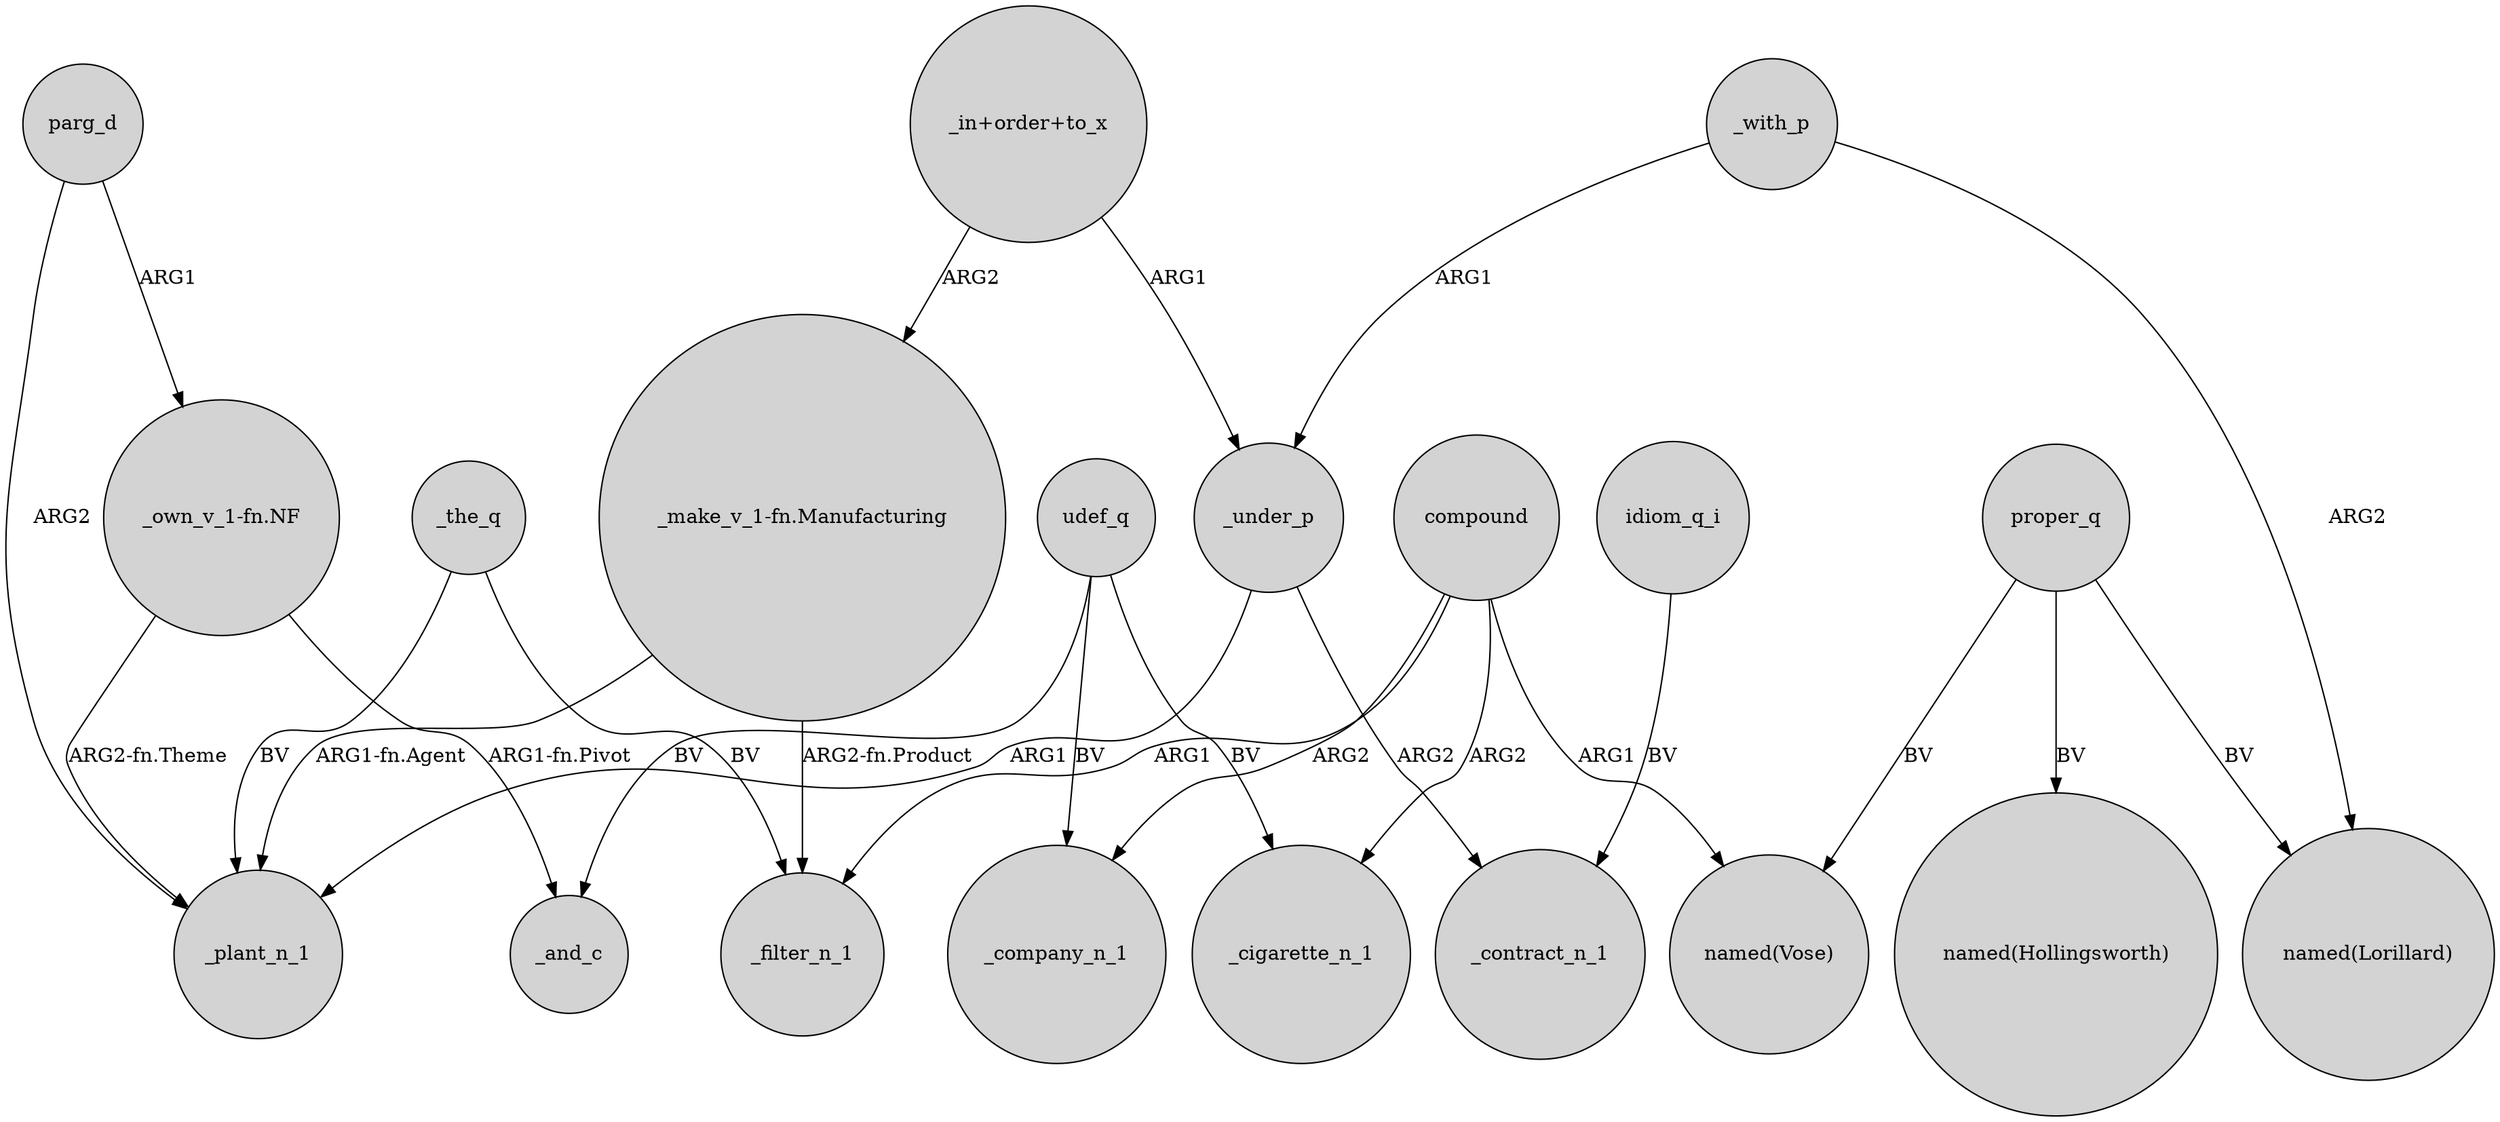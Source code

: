 digraph {
	node [shape=circle style=filled]
	"_own_v_1-fn.NF" -> _plant_n_1 [label="ARG2-fn.Theme"]
	_the_q -> _plant_n_1 [label=BV]
	compound -> _company_n_1 [label=ARG2]
	_under_p -> _contract_n_1 [label=ARG2]
	"_make_v_1-fn.Manufacturing" -> _plant_n_1 [label="ARG1-fn.Agent"]
	udef_q -> _cigarette_n_1 [label=BV]
	compound -> "named(Vose)" [label=ARG1]
	parg_d -> "_own_v_1-fn.NF" [label=ARG1]
	idiom_q_i -> _contract_n_1 [label=BV]
	_with_p -> "named(Lorillard)" [label=ARG2]
	"_make_v_1-fn.Manufacturing" -> _filter_n_1 [label="ARG2-fn.Product"]
	parg_d -> _plant_n_1 [label=ARG2]
	_the_q -> _filter_n_1 [label=BV]
	"_in+order+to_x" -> "_make_v_1-fn.Manufacturing" [label=ARG2]
	"_own_v_1-fn.NF" -> _and_c [label="ARG1-fn.Pivot"]
	proper_q -> "named(Hollingsworth)" [label=BV]
	compound -> _cigarette_n_1 [label=ARG2]
	_under_p -> _plant_n_1 [label=ARG1]
	_with_p -> _under_p [label=ARG1]
	udef_q -> _and_c [label=BV]
	udef_q -> _company_n_1 [label=BV]
	proper_q -> "named(Lorillard)" [label=BV]
	"_in+order+to_x" -> _under_p [label=ARG1]
	proper_q -> "named(Vose)" [label=BV]
	compound -> _filter_n_1 [label=ARG1]
}
